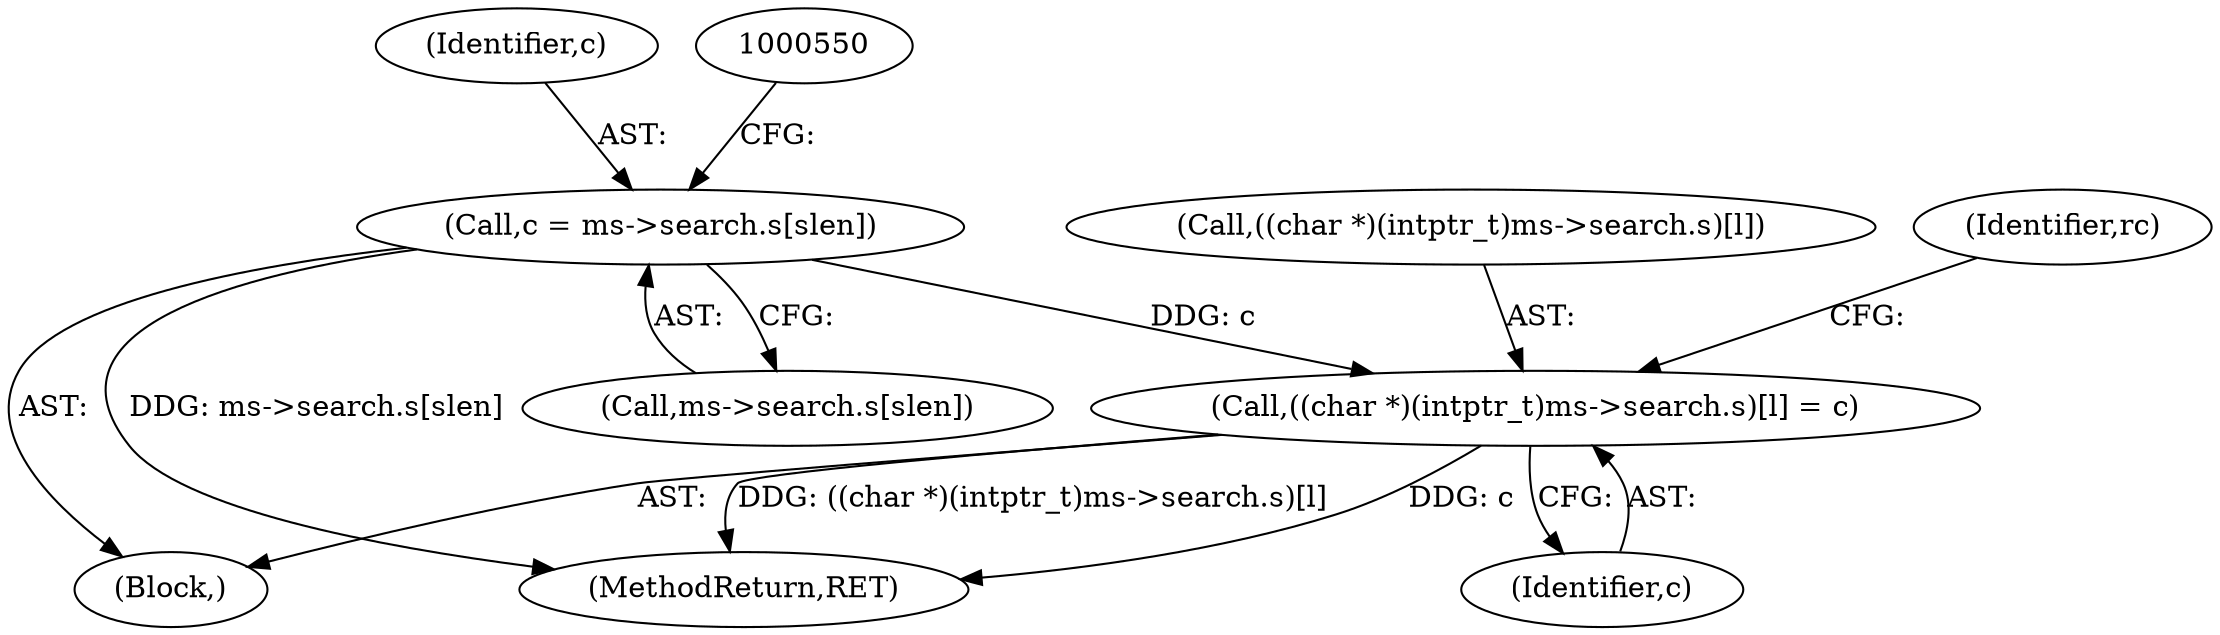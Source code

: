 digraph "0_file_4a284c89d6ef11aca34da65da7d673050a5ea320_1@array" {
"1000538" [label="(Call,c = ms->search.s[slen])"];
"1000575" [label="(Call,((char *)(intptr_t)ms->search.s)[l] = c)"];
"1000540" [label="(Call,ms->search.s[slen])"];
"1000980" [label="(MethodReturn,RET)"];
"1000589" [label="(Identifier,rc)"];
"1000521" [label="(Block,)"];
"1000538" [label="(Call,c = ms->search.s[slen])"];
"1000587" [label="(Identifier,c)"];
"1000575" [label="(Call,((char *)(intptr_t)ms->search.s)[l] = c)"];
"1000576" [label="(Call,((char *)(intptr_t)ms->search.s)[l])"];
"1000539" [label="(Identifier,c)"];
"1000538" -> "1000521"  [label="AST: "];
"1000538" -> "1000540"  [label="CFG: "];
"1000539" -> "1000538"  [label="AST: "];
"1000540" -> "1000538"  [label="AST: "];
"1000550" -> "1000538"  [label="CFG: "];
"1000538" -> "1000980"  [label="DDG: ms->search.s[slen]"];
"1000538" -> "1000575"  [label="DDG: c"];
"1000575" -> "1000521"  [label="AST: "];
"1000575" -> "1000587"  [label="CFG: "];
"1000576" -> "1000575"  [label="AST: "];
"1000587" -> "1000575"  [label="AST: "];
"1000589" -> "1000575"  [label="CFG: "];
"1000575" -> "1000980"  [label="DDG: c"];
"1000575" -> "1000980"  [label="DDG: ((char *)(intptr_t)ms->search.s)[l]"];
}
